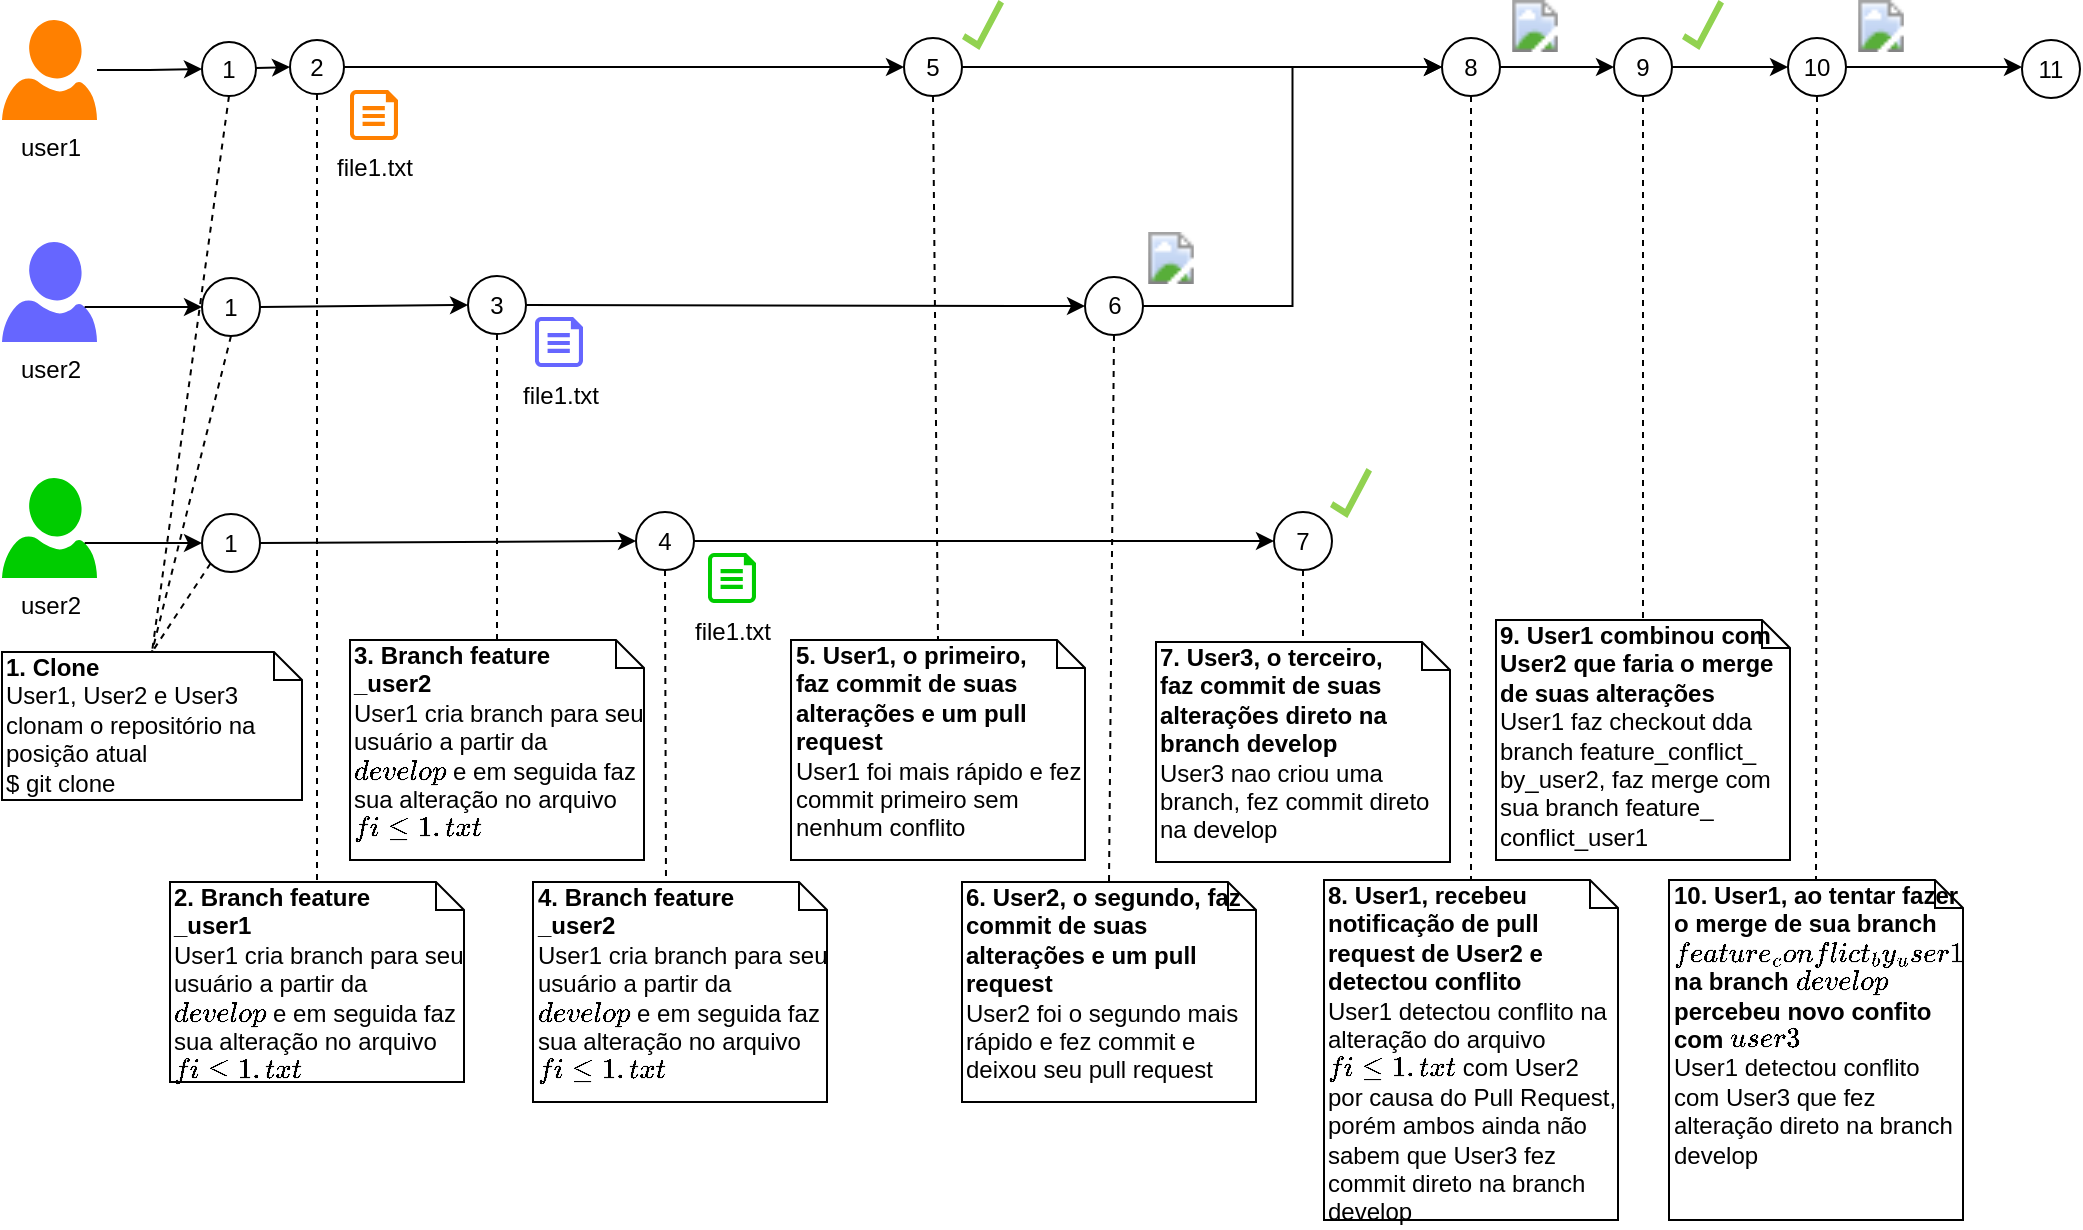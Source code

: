 <mxfile version="10.7.9" type="device"><diagram id="z0UKiYG1ZgoXR_Aw7uvI" name="Página-1"><mxGraphModel dx="840" dy="536" grid="1" gridSize="10" guides="1" tooltips="1" connect="1" arrows="1" fold="1" page="1" pageScale="1" pageWidth="827" pageHeight="1169" math="0" shadow="0"><root><mxCell id="0"/><mxCell id="1" parent="0"/><mxCell id="0emcE3fUM6IB5kJj26i7-23" value="&lt;b&gt;2. Branch feature&lt;br&gt;_user1&lt;br&gt;&lt;/b&gt;User1 cria branch para seu usuário a partir da `develop` e em seguida faz sua alteração no arquivo `file1.txt`&amp;nbsp;&lt;br&gt;" style="shape=note;whiteSpace=wrap;html=1;size=14;verticalAlign=top;align=left;spacingTop=-6;fillColor=none;" parent="1" vertex="1"><mxGeometry x="94" y="441" width="147" height="100" as="geometry"/></mxCell><mxCell id="0emcE3fUM6IB5kJj26i7-2" value="user2&lt;br&gt;" style="verticalLabelPosition=bottom;html=1;verticalAlign=top;align=center;strokeColor=none;fillColor=#6666FF;shape=mxgraph.azure.user;" parent="1" vertex="1"><mxGeometry x="10" y="121" width="47.5" height="50" as="geometry"/></mxCell><mxCell id="0emcE3fUM6IB5kJj26i7-12" style="edgeStyle=orthogonalEdgeStyle;rounded=0;orthogonalLoop=1;jettySize=auto;html=1;" parent="1" source="0emcE3fUM6IB5kJj26i7-4" target="0emcE3fUM6IB5kJj26i7-10" edge="1"><mxGeometry relative="1" as="geometry"/></mxCell><mxCell id="0emcE3fUM6IB5kJj26i7-4" value="user1" style="verticalLabelPosition=bottom;html=1;verticalAlign=top;align=center;strokeColor=none;fillColor=#FF8000;shape=mxgraph.azure.user;" parent="1" vertex="1"><mxGeometry x="10" y="10" width="47.5" height="50" as="geometry"/></mxCell><mxCell id="0emcE3fUM6IB5kJj26i7-21" style="edgeStyle=none;rounded=0;orthogonalLoop=1;jettySize=auto;html=1;entryX=0;entryY=0.5;entryDx=0;entryDy=0;endArrow=classic;endFill=1;" parent="1" source="0emcE3fUM6IB5kJj26i7-10" target="0emcE3fUM6IB5kJj26i7-19" edge="1"><mxGeometry relative="1" as="geometry"/></mxCell><mxCell id="0emcE3fUM6IB5kJj26i7-10" value="1" style="ellipse;whiteSpace=wrap;html=1;aspect=fixed;fillColor=none;" parent="1" vertex="1"><mxGeometry x="110" y="21" width="27" height="27" as="geometry"/></mxCell><mxCell id="0emcE3fUM6IB5kJj26i7-14" style="edgeStyle=orthogonalEdgeStyle;rounded=0;orthogonalLoop=1;jettySize=auto;html=1;exitX=0.87;exitY=0.65;exitDx=0;exitDy=0;exitPerimeter=0;" parent="1" source="0emcE3fUM6IB5kJj26i7-2" target="0emcE3fUM6IB5kJj26i7-15" edge="1"><mxGeometry relative="1" as="geometry"><mxPoint x="57.5" y="156" as="sourcePoint"/></mxGeometry></mxCell><mxCell id="0emcE3fUM6IB5kJj26i7-17" style="rounded=0;orthogonalLoop=1;jettySize=auto;html=1;entryX=0.5;entryY=0;entryDx=0;entryDy=0;entryPerimeter=0;dashed=1;exitX=0.5;exitY=1;exitDx=0;exitDy=0;endArrow=none;endFill=0;" parent="1" source="0emcE3fUM6IB5kJj26i7-15" target="0emcE3fUM6IB5kJj26i7-16" edge="1"><mxGeometry relative="1" as="geometry"/></mxCell><mxCell id="0emcE3fUM6IB5kJj26i7-15" value="1" style="ellipse;whiteSpace=wrap;html=1;aspect=fixed;fillColor=none;" parent="1" vertex="1"><mxGeometry x="110" y="139" width="29" height="29" as="geometry"/></mxCell><mxCell id="0emcE3fUM6IB5kJj26i7-16" value="&lt;b&gt;1. Clone&lt;br&gt;&lt;/b&gt;User1, User2 e User3 clonam o repositório na posição atual&lt;br&gt;$ git clone&lt;br&gt;" style="shape=note;whiteSpace=wrap;html=1;size=14;verticalAlign=top;align=left;spacingTop=-6;fillColor=none;" parent="1" vertex="1"><mxGeometry x="10" y="326" width="150" height="74" as="geometry"/></mxCell><mxCell id="0emcE3fUM6IB5kJj26i7-18" style="rounded=0;orthogonalLoop=1;jettySize=auto;html=1;entryX=0.5;entryY=0;entryDx=0;entryDy=0;entryPerimeter=0;dashed=1;exitX=0.5;exitY=1;exitDx=0;exitDy=0;endArrow=none;endFill=0;" parent="1" source="0emcE3fUM6IB5kJj26i7-10" target="0emcE3fUM6IB5kJj26i7-16" edge="1"><mxGeometry relative="1" as="geometry"><mxPoint x="135" y="167" as="sourcePoint"/><mxPoint x="80" y="226" as="targetPoint"/></mxGeometry></mxCell><mxCell id="3jLImMYtfEj_FTngz0eI-1" style="edgeStyle=orthogonalEdgeStyle;rounded=0;orthogonalLoop=1;jettySize=auto;html=1;entryX=0;entryY=0.5;entryDx=0;entryDy=0;" parent="1" source="0emcE3fUM6IB5kJj26i7-19" target="_9E9GQLIFvflxIt_rrhu-25" edge="1"><mxGeometry relative="1" as="geometry"><mxPoint x="442" y="34" as="targetPoint"/></mxGeometry></mxCell><mxCell id="0emcE3fUM6IB5kJj26i7-19" value="2" style="ellipse;whiteSpace=wrap;html=1;aspect=fixed;fillColor=none;" parent="1" vertex="1"><mxGeometry x="154" y="20" width="27" height="27" as="geometry"/></mxCell><mxCell id="0emcE3fUM6IB5kJj26i7-28" style="edgeStyle=none;rounded=0;orthogonalLoop=1;jettySize=auto;html=1;entryX=0;entryY=0.5;entryDx=0;entryDy=0;endArrow=classic;endFill=1;" parent="1" source="0emcE3fUM6IB5kJj26i7-20" target="_9E9GQLIFvflxIt_rrhu-37" edge="1"><mxGeometry relative="1" as="geometry"><mxPoint x="372" y="153" as="targetPoint"/></mxGeometry></mxCell><mxCell id="0emcE3fUM6IB5kJj26i7-20" value="3" style="ellipse;whiteSpace=wrap;html=1;aspect=fixed;fillColor=none;" parent="1" vertex="1"><mxGeometry x="243" y="138" width="29" height="29" as="geometry"/></mxCell><mxCell id="0emcE3fUM6IB5kJj26i7-22" style="edgeStyle=none;rounded=0;orthogonalLoop=1;jettySize=auto;html=1;entryX=0;entryY=0.5;entryDx=0;entryDy=0;endArrow=classic;endFill=1;exitX=1;exitY=0.5;exitDx=0;exitDy=0;" parent="1" source="0emcE3fUM6IB5kJj26i7-15" target="0emcE3fUM6IB5kJj26i7-20" edge="1"><mxGeometry relative="1" as="geometry"><mxPoint x="147" y="55.5" as="sourcePoint"/><mxPoint x="208" y="55" as="targetPoint"/></mxGeometry></mxCell><mxCell id="0emcE3fUM6IB5kJj26i7-24" style="rounded=0;orthogonalLoop=1;jettySize=auto;html=1;entryX=0.5;entryY=0;entryDx=0;entryDy=0;entryPerimeter=0;dashed=1;exitX=0.5;exitY=1;exitDx=0;exitDy=0;endArrow=none;endFill=0;" parent="1" source="0emcE3fUM6IB5kJj26i7-19" target="0emcE3fUM6IB5kJj26i7-23" edge="1"><mxGeometry relative="1" as="geometry"><mxPoint x="134" y="58" as="sourcePoint"/><mxPoint x="80" y="226" as="targetPoint"/></mxGeometry></mxCell><mxCell id="0emcE3fUM6IB5kJj26i7-25" value="&lt;b&gt;3. Branch feature&lt;br&gt;_user2&lt;br&gt;&lt;/b&gt;User1 cria branch para seu usuário a partir da `develop` e em seguida faz sua alteração no arquivo `file1.txt`&amp;nbsp;&lt;br&gt;" style="shape=note;whiteSpace=wrap;html=1;size=14;verticalAlign=top;align=left;spacingTop=-6;fillColor=none;" parent="1" vertex="1"><mxGeometry x="184" y="320" width="147" height="110" as="geometry"/></mxCell><mxCell id="0emcE3fUM6IB5kJj26i7-26" style="rounded=0;orthogonalLoop=1;jettySize=auto;html=1;entryX=0.5;entryY=0;entryDx=0;entryDy=0;entryPerimeter=0;dashed=1;exitX=0.5;exitY=1;exitDx=0;exitDy=0;endArrow=none;endFill=0;" parent="1" source="0emcE3fUM6IB5kJj26i7-20" target="0emcE3fUM6IB5kJj26i7-25" edge="1"><mxGeometry relative="1" as="geometry"><mxPoint x="190" y="68" as="sourcePoint"/><mxPoint x="90" y="247" as="targetPoint"/></mxGeometry></mxCell><mxCell id="3jLImMYtfEj_FTngz0eI-4" style="rounded=0;orthogonalLoop=1;jettySize=auto;html=1;entryX=0;entryY=0;entryDx=66.5;entryDy=0;entryPerimeter=0;dashed=1;exitX=0.5;exitY=1;exitDx=0;exitDy=0;endArrow=none;endFill=0;" parent="1" source="_9E9GQLIFvflxIt_rrhu-10" target="_9E9GQLIFvflxIt_rrhu-24" edge="1"><mxGeometry relative="1" as="geometry"><mxPoint x="432" y="156" as="sourcePoint"/><mxPoint x="476" y="391" as="targetPoint"/></mxGeometry></mxCell><mxCell id="3jLImMYtfEj_FTngz0eI-16" value="file1.txt" style="verticalLabelPosition=bottom;html=1;verticalAlign=top;align=center;strokeColor=none;fillColor=#FF8000;shape=mxgraph.azure.cloud_services_configuration_file;pointerEvents=1;" parent="1" vertex="1"><mxGeometry x="184" y="45" width="24" height="25" as="geometry"/></mxCell><mxCell id="3jLImMYtfEj_FTngz0eI-18" value="file1.txt&lt;br&gt;" style="verticalLabelPosition=bottom;html=1;verticalAlign=top;align=center;strokeColor=none;fillColor=#6666FF;shape=mxgraph.azure.cloud_services_configuration_file;pointerEvents=1;" parent="1" vertex="1"><mxGeometry x="276.5" y="158.5" width="24" height="25" as="geometry"/></mxCell><mxCell id="_9E9GQLIFvflxIt_rrhu-3" value="user2&lt;br&gt;" style="verticalLabelPosition=bottom;html=1;verticalAlign=top;align=center;strokeColor=none;fillColor=#00CC00;shape=mxgraph.azure.user;" parent="1" vertex="1"><mxGeometry x="10" y="239" width="47.5" height="50" as="geometry"/></mxCell><mxCell id="_9E9GQLIFvflxIt_rrhu-4" style="edgeStyle=orthogonalEdgeStyle;rounded=0;orthogonalLoop=1;jettySize=auto;html=1;exitX=0.87;exitY=0.65;exitDx=0;exitDy=0;exitPerimeter=0;" parent="1" source="_9E9GQLIFvflxIt_rrhu-3" target="_9E9GQLIFvflxIt_rrhu-5" edge="1"><mxGeometry relative="1" as="geometry"><mxPoint x="57.5" y="274" as="sourcePoint"/></mxGeometry></mxCell><mxCell id="_9E9GQLIFvflxIt_rrhu-5" value="1" style="ellipse;whiteSpace=wrap;html=1;aspect=fixed;fillColor=none;" parent="1" vertex="1"><mxGeometry x="110" y="257" width="29" height="29" as="geometry"/></mxCell><mxCell id="_9E9GQLIFvflxIt_rrhu-8" style="edgeStyle=none;rounded=0;orthogonalLoop=1;jettySize=auto;html=1;entryX=0;entryY=0.5;entryDx=0;entryDy=0;endArrow=classic;endFill=1;exitX=1;exitY=0.5;exitDx=0;exitDy=0;" parent="1" source="_9E9GQLIFvflxIt_rrhu-5" target="_9E9GQLIFvflxIt_rrhu-10" edge="1"><mxGeometry relative="1" as="geometry"><mxPoint x="147" y="173.5" as="sourcePoint"/><mxPoint x="226" y="271" as="targetPoint"/></mxGeometry></mxCell><mxCell id="_9E9GQLIFvflxIt_rrhu-9" style="edgeStyle=none;rounded=0;orthogonalLoop=1;jettySize=auto;html=1;endArrow=classic;endFill=1;entryX=0;entryY=0.5;entryDx=0;entryDy=0;" parent="1" source="_9E9GQLIFvflxIt_rrhu-10" edge="1" target="6Ifr9nWiJXKOAfj0f1Un-2"><mxGeometry relative="1" as="geometry"><mxPoint x="565" y="271" as="targetPoint"/></mxGeometry></mxCell><mxCell id="_9E9GQLIFvflxIt_rrhu-10" value="4" style="ellipse;whiteSpace=wrap;html=1;aspect=fixed;fillColor=none;" parent="1" vertex="1"><mxGeometry x="327" y="256" width="29" height="29" as="geometry"/></mxCell><mxCell id="_9E9GQLIFvflxIt_rrhu-15" value="file1.txt" style="verticalLabelPosition=bottom;html=1;verticalAlign=top;align=center;strokeColor=none;fillColor=#00CC00;shape=mxgraph.azure.cloud_services_configuration_file;pointerEvents=1;" parent="1" vertex="1"><mxGeometry x="363" y="276.5" width="24" height="25" as="geometry"/></mxCell><mxCell id="_9E9GQLIFvflxIt_rrhu-22" style="rounded=0;orthogonalLoop=1;jettySize=auto;html=1;entryX=0.5;entryY=0;entryDx=0;entryDy=0;entryPerimeter=0;dashed=1;exitX=0;exitY=1;exitDx=0;exitDy=0;endArrow=none;endFill=0;" parent="1" source="_9E9GQLIFvflxIt_rrhu-5" target="0emcE3fUM6IB5kJj26i7-16" edge="1"><mxGeometry relative="1" as="geometry"><mxPoint x="135" y="178" as="sourcePoint"/><mxPoint x="95" y="336" as="targetPoint"/></mxGeometry></mxCell><mxCell id="_9E9GQLIFvflxIt_rrhu-24" value="&lt;b&gt;4. Branch feature&lt;br&gt;_user2&lt;br&gt;&lt;/b&gt;User1 cria branch para seu usuário a partir da `develop` e em seguida faz sua alteração no arquivo `file1.txt`&amp;nbsp;&lt;br&gt;" style="shape=note;whiteSpace=wrap;html=1;size=14;verticalAlign=top;align=left;spacingTop=-6;fillColor=none;" parent="1" vertex="1"><mxGeometry x="275.5" y="441" width="147" height="110" as="geometry"/></mxCell><mxCell id="6Ifr9nWiJXKOAfj0f1Un-6" style="edgeStyle=orthogonalEdgeStyle;rounded=0;orthogonalLoop=1;jettySize=auto;html=1;entryX=0;entryY=0.5;entryDx=0;entryDy=0;" edge="1" parent="1" source="_9E9GQLIFvflxIt_rrhu-25" target="6Ifr9nWiJXKOAfj0f1Un-7"><mxGeometry relative="1" as="geometry"><mxPoint x="770" y="33.5" as="targetPoint"/></mxGeometry></mxCell><mxCell id="_9E9GQLIFvflxIt_rrhu-25" value="5" style="ellipse;whiteSpace=wrap;html=1;aspect=fixed;fillColor=none;" parent="1" vertex="1"><mxGeometry x="461" y="19" width="29" height="29" as="geometry"/></mxCell><mxCell id="_9E9GQLIFvflxIt_rrhu-26" value="&lt;b&gt;5. User1, o primeiro, &lt;br&gt;faz commit de suas alterações e um pull request&lt;br&gt;&lt;/b&gt;User1 foi mais rápido e fez commit primeiro sem nenhum conflito&lt;br&gt;" style="shape=note;whiteSpace=wrap;html=1;size=14;verticalAlign=top;align=left;spacingTop=-6;fillColor=none;" parent="1" vertex="1"><mxGeometry x="404.5" y="320" width="147" height="110" as="geometry"/></mxCell><mxCell id="_9E9GQLIFvflxIt_rrhu-27" style="rounded=0;orthogonalLoop=1;jettySize=auto;html=1;entryX=0.5;entryY=0;entryDx=0;entryDy=0;entryPerimeter=0;dashed=1;exitX=0.5;exitY=1;exitDx=0;exitDy=0;endArrow=none;endFill=0;" parent="1" source="_9E9GQLIFvflxIt_rrhu-25" target="_9E9GQLIFvflxIt_rrhu-26" edge="1"><mxGeometry relative="1" as="geometry"><mxPoint x="447" y="173.5" as="sourcePoint"/><mxPoint x="279" y="253.5" as="targetPoint"/></mxGeometry></mxCell><mxCell id="_9E9GQLIFvflxIt_rrhu-28" value="&lt;b&gt;6. User2, o segundo, faz commit de suas alterações e um pull request&lt;br&gt;&lt;/b&gt;User2 foi o segundo mais rápido e fez commit e deixou seu pull request&lt;br&gt;" style="shape=note;whiteSpace=wrap;html=1;size=14;verticalAlign=top;align=left;spacingTop=-6;fillColor=none;" parent="1" vertex="1"><mxGeometry x="490" y="441" width="147" height="110" as="geometry"/></mxCell><mxCell id="_9E9GQLIFvflxIt_rrhu-29" style="rounded=0;orthogonalLoop=1;jettySize=auto;html=1;entryX=0.5;entryY=0;entryDx=0;entryDy=0;entryPerimeter=0;dashed=1;endArrow=none;endFill=0;exitX=0.5;exitY=1;exitDx=0;exitDy=0;" parent="1" source="_9E9GQLIFvflxIt_rrhu-37" target="_9E9GQLIFvflxIt_rrhu-28" edge="1"><mxGeometry relative="1" as="geometry"><mxPoint x="570" y="169" as="sourcePoint"/><mxPoint x="364.5" y="374.5" as="targetPoint"/></mxGeometry></mxCell><mxCell id="_9E9GQLIFvflxIt_rrhu-32" value="" style="shadow=0;dashed=0;html=1;strokeColor=none;labelPosition=center;verticalLabelPosition=bottom;verticalAlign=top;align=center;shape=mxgraph.mscae.general.checkmark;fillColor=#91D250;pointerEvents=1;" parent="1" vertex="1"><mxGeometry x="490" width="21" height="25" as="geometry"/></mxCell><mxCell id="_9E9GQLIFvflxIt_rrhu-34" value="" style="aspect=fixed;html=1;perimeter=none;align=center;shadow=0;dashed=0;image;fontSize=12;image=img/lib/mscae/HealthWarningBadge.svg;fillColor=#00CC00;" parent="1" vertex="1"><mxGeometry x="577" y="116" width="35" height="26" as="geometry"/></mxCell><mxCell id="6Ifr9nWiJXKOAfj0f1Un-10" style="edgeStyle=orthogonalEdgeStyle;rounded=0;orthogonalLoop=1;jettySize=auto;html=1;entryX=0;entryY=0.5;entryDx=0;entryDy=0;" edge="1" parent="1" source="_9E9GQLIFvflxIt_rrhu-37" target="6Ifr9nWiJXKOAfj0f1Un-7"><mxGeometry relative="1" as="geometry"/></mxCell><mxCell id="_9E9GQLIFvflxIt_rrhu-37" value="6" style="ellipse;whiteSpace=wrap;html=1;aspect=fixed;fillColor=none;" parent="1" vertex="1"><mxGeometry x="551.5" y="138.5" width="29" height="29" as="geometry"/></mxCell><mxCell id="6Ifr9nWiJXKOAfj0f1Un-2" value="7" style="ellipse;whiteSpace=wrap;html=1;aspect=fixed;fillColor=none;" vertex="1" parent="1"><mxGeometry x="646" y="256" width="29" height="29" as="geometry"/></mxCell><mxCell id="6Ifr9nWiJXKOAfj0f1Un-3" value="&lt;b&gt;7. User3, o terceiro, &lt;br&gt;faz commit de suas alterações direto na branch develop&lt;br&gt;&lt;/b&gt;User3 nao criou uma branch, fez commit direto na develop&lt;br&gt;" style="shape=note;whiteSpace=wrap;html=1;size=14;verticalAlign=top;align=left;spacingTop=-6;fillColor=none;" vertex="1" parent="1"><mxGeometry x="587" y="321" width="147" height="110" as="geometry"/></mxCell><mxCell id="6Ifr9nWiJXKOAfj0f1Un-4" style="rounded=0;orthogonalLoop=1;jettySize=auto;html=1;entryX=0.5;entryY=0;entryDx=0;entryDy=0;entryPerimeter=0;dashed=1;exitX=0.5;exitY=1;exitDx=0;exitDy=0;endArrow=none;endFill=0;" edge="1" parent="1" target="6Ifr9nWiJXKOAfj0f1Un-3" source="6Ifr9nWiJXKOAfj0f1Un-2"><mxGeometry relative="1" as="geometry"><mxPoint x="648.5" y="55" as="sourcePoint"/><mxPoint x="451.5" y="260.5" as="targetPoint"/></mxGeometry></mxCell><mxCell id="6Ifr9nWiJXKOAfj0f1Un-5" value="" style="shadow=0;dashed=0;html=1;strokeColor=none;labelPosition=center;verticalLabelPosition=bottom;verticalAlign=top;align=center;shape=mxgraph.mscae.general.checkmark;fillColor=#91D250;pointerEvents=1;" vertex="1" parent="1"><mxGeometry x="674" y="234" width="21" height="25" as="geometry"/></mxCell><mxCell id="6Ifr9nWiJXKOAfj0f1Un-14" style="edgeStyle=orthogonalEdgeStyle;rounded=0;orthogonalLoop=1;jettySize=auto;html=1;" edge="1" parent="1" source="6Ifr9nWiJXKOAfj0f1Un-7" target="6Ifr9nWiJXKOAfj0f1Un-13"><mxGeometry relative="1" as="geometry"/></mxCell><mxCell id="6Ifr9nWiJXKOAfj0f1Un-7" value="8" style="ellipse;whiteSpace=wrap;html=1;aspect=fixed;fillColor=none;" vertex="1" parent="1"><mxGeometry x="730" y="19" width="29" height="29" as="geometry"/></mxCell><mxCell id="6Ifr9nWiJXKOAfj0f1Un-8" value="&lt;b&gt;8. User1, recebeu notificação de pull request de User2 e detectou conflito&lt;br&gt;&lt;/b&gt;User1 detectou conflito na alteração do arquivo `file1.txt` com User2 por causa do Pull Request, porém ambos ainda não sabem que User3 fez commit direto na branch develop&lt;br&gt;" style="shape=note;whiteSpace=wrap;html=1;size=14;verticalAlign=top;align=left;spacingTop=-6;fillColor=none;" vertex="1" parent="1"><mxGeometry x="671" y="440" width="147" height="170" as="geometry"/></mxCell><mxCell id="6Ifr9nWiJXKOAfj0f1Un-9" style="rounded=0;orthogonalLoop=1;jettySize=auto;html=1;entryX=0.5;entryY=0;entryDx=0;entryDy=0;entryPerimeter=0;dashed=1;endArrow=none;endFill=0;exitX=0.5;exitY=1;exitDx=0;exitDy=0;" edge="1" parent="1" target="6Ifr9nWiJXKOAfj0f1Un-8" source="6Ifr9nWiJXKOAfj0f1Un-7"><mxGeometry relative="1" as="geometry"><mxPoint x="747" y="167" as="sourcePoint"/><mxPoint x="545.5" y="373.5" as="targetPoint"/></mxGeometry></mxCell><mxCell id="6Ifr9nWiJXKOAfj0f1Un-11" value="&lt;b&gt;9. User1 combinou com User2 que faria o merge de suas alterações&lt;br&gt;&lt;/b&gt;User1 faz checkout dda branch feature_conflict_ by_user2, faz merge com sua branch feature_&lt;br&gt;conflict_user1&lt;br&gt;" style="shape=note;whiteSpace=wrap;html=1;size=14;verticalAlign=top;align=left;spacingTop=-6;fillColor=none;" vertex="1" parent="1"><mxGeometry x="757" y="310" width="147" height="120" as="geometry"/></mxCell><mxCell id="6Ifr9nWiJXKOAfj0f1Un-12" style="rounded=0;orthogonalLoop=1;jettySize=auto;html=1;entryX=0.5;entryY=0;entryDx=0;entryDy=0;entryPerimeter=0;dashed=1;exitX=0.5;exitY=1;exitDx=0;exitDy=0;endArrow=none;endFill=0;" edge="1" parent="1" target="6Ifr9nWiJXKOAfj0f1Un-11" source="6Ifr9nWiJXKOAfj0f1Un-13"><mxGeometry relative="1" as="geometry"><mxPoint x="831" y="284" as="sourcePoint"/><mxPoint x="621.5" y="259.5" as="targetPoint"/></mxGeometry></mxCell><mxCell id="6Ifr9nWiJXKOAfj0f1Un-19" style="edgeStyle=orthogonalEdgeStyle;rounded=0;orthogonalLoop=1;jettySize=auto;html=1;entryX=0;entryY=0.5;entryDx=0;entryDy=0;" edge="1" parent="1" source="6Ifr9nWiJXKOAfj0f1Un-13" target="6Ifr9nWiJXKOAfj0f1Un-20"><mxGeometry relative="1" as="geometry"><mxPoint x="910" y="33.5" as="targetPoint"/></mxGeometry></mxCell><mxCell id="6Ifr9nWiJXKOAfj0f1Un-13" value="9" style="ellipse;whiteSpace=wrap;html=1;aspect=fixed;fillColor=none;" vertex="1" parent="1"><mxGeometry x="816" y="19" width="29" height="29" as="geometry"/></mxCell><mxCell id="6Ifr9nWiJXKOAfj0f1Un-15" value="" style="aspect=fixed;html=1;perimeter=none;align=center;shadow=0;dashed=0;image;fontSize=12;image=img/lib/mscae/HealthWarningBadge.svg;fillColor=#00CC00;" vertex="1" parent="1"><mxGeometry x="759" width="35" height="26" as="geometry"/></mxCell><mxCell id="6Ifr9nWiJXKOAfj0f1Un-16" value="" style="shadow=0;dashed=0;html=1;strokeColor=none;labelPosition=center;verticalLabelPosition=bottom;verticalAlign=top;align=center;shape=mxgraph.mscae.general.checkmark;fillColor=#91D250;pointerEvents=1;" vertex="1" parent="1"><mxGeometry x="850" width="21" height="25" as="geometry"/></mxCell><mxCell id="6Ifr9nWiJXKOAfj0f1Un-17" value="&lt;b&gt;10. User1, ao tentar fazer o merge de sua branch `feature_conflict_by_ user1` na branch `develop` percebeu novo confito com `user3`&lt;br&gt;&lt;/b&gt;User1 detectou conflito com User3 que fez alteração direto na branch develop&lt;br&gt;" style="shape=note;whiteSpace=wrap;html=1;size=14;verticalAlign=top;align=left;spacingTop=-6;fillColor=none;" vertex="1" parent="1"><mxGeometry x="843.5" y="440" width="147" height="170" as="geometry"/></mxCell><mxCell id="6Ifr9nWiJXKOAfj0f1Un-18" style="rounded=0;orthogonalLoop=1;jettySize=auto;html=1;entryX=0.5;entryY=0;entryDx=0;entryDy=0;entryPerimeter=0;dashed=1;endArrow=none;endFill=0;exitX=0.5;exitY=1;exitDx=0;exitDy=0;" edge="1" parent="1" target="6Ifr9nWiJXKOAfj0f1Un-17" source="6Ifr9nWiJXKOAfj0f1Un-20"><mxGeometry relative="1" as="geometry"><mxPoint x="917.5" y="48" as="sourcePoint"/><mxPoint x="718" y="373.5" as="targetPoint"/></mxGeometry></mxCell><mxCell id="6Ifr9nWiJXKOAfj0f1Un-23" style="edgeStyle=orthogonalEdgeStyle;rounded=0;orthogonalLoop=1;jettySize=auto;html=1;" edge="1" parent="1" source="6Ifr9nWiJXKOAfj0f1Un-20"><mxGeometry relative="1" as="geometry"><mxPoint x="1020" y="33.5" as="targetPoint"/></mxGeometry></mxCell><mxCell id="6Ifr9nWiJXKOAfj0f1Un-20" value="10" style="ellipse;whiteSpace=wrap;html=1;aspect=fixed;fillColor=none;" vertex="1" parent="1"><mxGeometry x="903" y="19" width="29" height="29" as="geometry"/></mxCell><mxCell id="6Ifr9nWiJXKOAfj0f1Un-22" value="" style="aspect=fixed;html=1;perimeter=none;align=center;shadow=0;dashed=0;image;fontSize=12;image=img/lib/mscae/HealthWarningBadge.svg;fillColor=#00CC00;" vertex="1" parent="1"><mxGeometry x="932" width="35" height="26" as="geometry"/></mxCell><mxCell id="6Ifr9nWiJXKOAfj0f1Un-25" value="11" style="ellipse;whiteSpace=wrap;html=1;aspect=fixed;fillColor=none;" vertex="1" parent="1"><mxGeometry x="1020" y="20" width="29" height="29" as="geometry"/></mxCell></root></mxGraphModel></diagram></mxfile>
